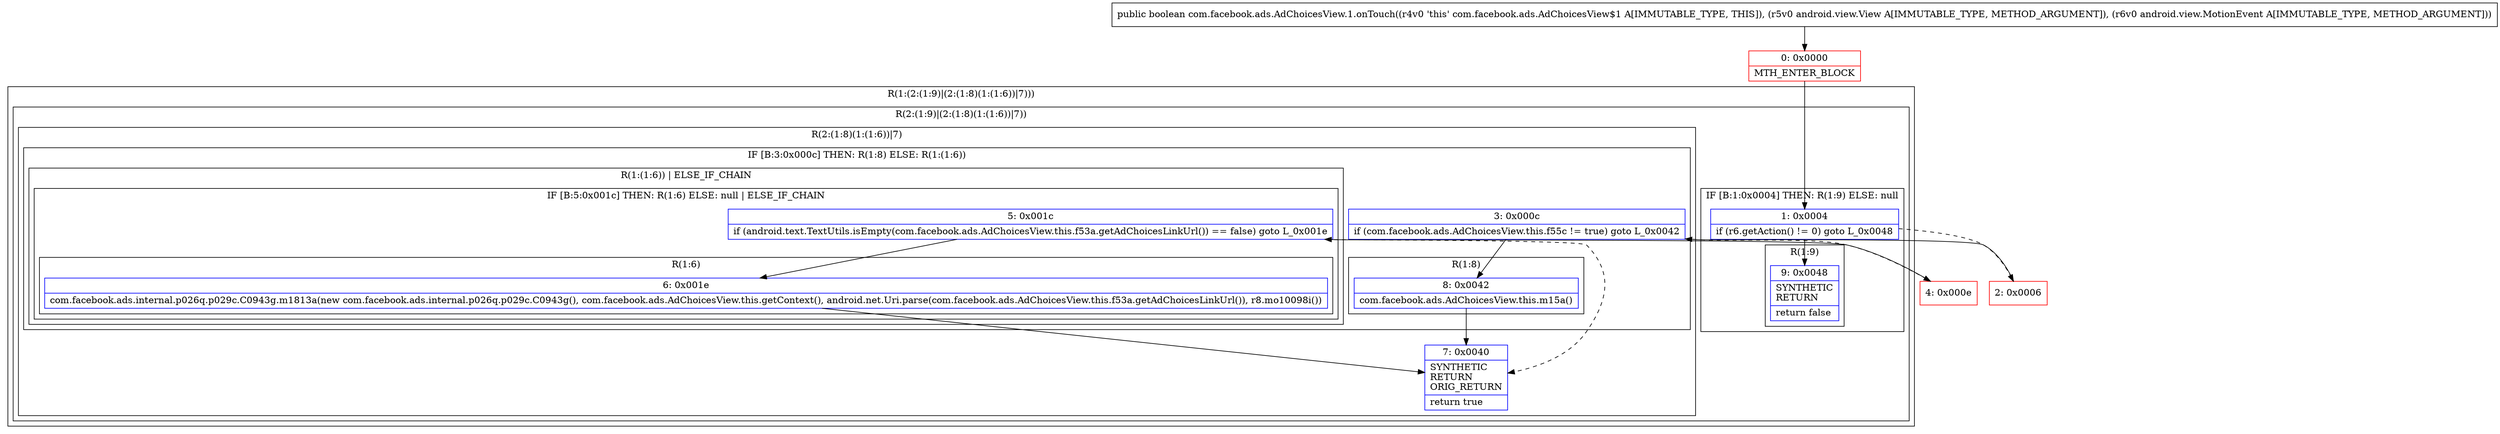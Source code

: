 digraph "CFG forcom.facebook.ads.AdChoicesView.1.onTouch(Landroid\/view\/View;Landroid\/view\/MotionEvent;)Z" {
subgraph cluster_Region_749426788 {
label = "R(1:(2:(1:9)|(2:(1:8)(1:(1:6))|7)))";
node [shape=record,color=blue];
subgraph cluster_Region_2144063916 {
label = "R(2:(1:9)|(2:(1:8)(1:(1:6))|7))";
node [shape=record,color=blue];
subgraph cluster_IfRegion_202388000 {
label = "IF [B:1:0x0004] THEN: R(1:9) ELSE: null";
node [shape=record,color=blue];
Node_1 [shape=record,label="{1\:\ 0x0004|if (r6.getAction() != 0) goto L_0x0048\l}"];
subgraph cluster_Region_786307422 {
label = "R(1:9)";
node [shape=record,color=blue];
Node_9 [shape=record,label="{9\:\ 0x0048|SYNTHETIC\lRETURN\l|return false\l}"];
}
}
subgraph cluster_Region_1488985241 {
label = "R(2:(1:8)(1:(1:6))|7)";
node [shape=record,color=blue];
subgraph cluster_IfRegion_2041049244 {
label = "IF [B:3:0x000c] THEN: R(1:8) ELSE: R(1:(1:6))";
node [shape=record,color=blue];
Node_3 [shape=record,label="{3\:\ 0x000c|if (com.facebook.ads.AdChoicesView.this.f55c != true) goto L_0x0042\l}"];
subgraph cluster_Region_1948998842 {
label = "R(1:8)";
node [shape=record,color=blue];
Node_8 [shape=record,label="{8\:\ 0x0042|com.facebook.ads.AdChoicesView.this.m15a()\l}"];
}
subgraph cluster_Region_711049096 {
label = "R(1:(1:6)) | ELSE_IF_CHAIN\l";
node [shape=record,color=blue];
subgraph cluster_IfRegion_1922914953 {
label = "IF [B:5:0x001c] THEN: R(1:6) ELSE: null | ELSE_IF_CHAIN\l";
node [shape=record,color=blue];
Node_5 [shape=record,label="{5\:\ 0x001c|if (android.text.TextUtils.isEmpty(com.facebook.ads.AdChoicesView.this.f53a.getAdChoicesLinkUrl()) == false) goto L_0x001e\l}"];
subgraph cluster_Region_880306006 {
label = "R(1:6)";
node [shape=record,color=blue];
Node_6 [shape=record,label="{6\:\ 0x001e|com.facebook.ads.internal.p026q.p029c.C0943g.m1813a(new com.facebook.ads.internal.p026q.p029c.C0943g(), com.facebook.ads.AdChoicesView.this.getContext(), android.net.Uri.parse(com.facebook.ads.AdChoicesView.this.f53a.getAdChoicesLinkUrl()), r8.mo10098i())\l}"];
}
}
}
}
Node_7 [shape=record,label="{7\:\ 0x0040|SYNTHETIC\lRETURN\lORIG_RETURN\l|return true\l}"];
}
}
}
Node_0 [shape=record,color=red,label="{0\:\ 0x0000|MTH_ENTER_BLOCK\l}"];
Node_2 [shape=record,color=red,label="{2\:\ 0x0006}"];
Node_4 [shape=record,color=red,label="{4\:\ 0x000e}"];
MethodNode[shape=record,label="{public boolean com.facebook.ads.AdChoicesView.1.onTouch((r4v0 'this' com.facebook.ads.AdChoicesView$1 A[IMMUTABLE_TYPE, THIS]), (r5v0 android.view.View A[IMMUTABLE_TYPE, METHOD_ARGUMENT]), (r6v0 android.view.MotionEvent A[IMMUTABLE_TYPE, METHOD_ARGUMENT])) }"];
MethodNode -> Node_0;
Node_1 -> Node_2[style=dashed];
Node_1 -> Node_9;
Node_3 -> Node_4[style=dashed];
Node_3 -> Node_8;
Node_8 -> Node_7;
Node_5 -> Node_6;
Node_5 -> Node_7[style=dashed];
Node_6 -> Node_7;
Node_0 -> Node_1;
Node_2 -> Node_3;
Node_4 -> Node_5;
}

